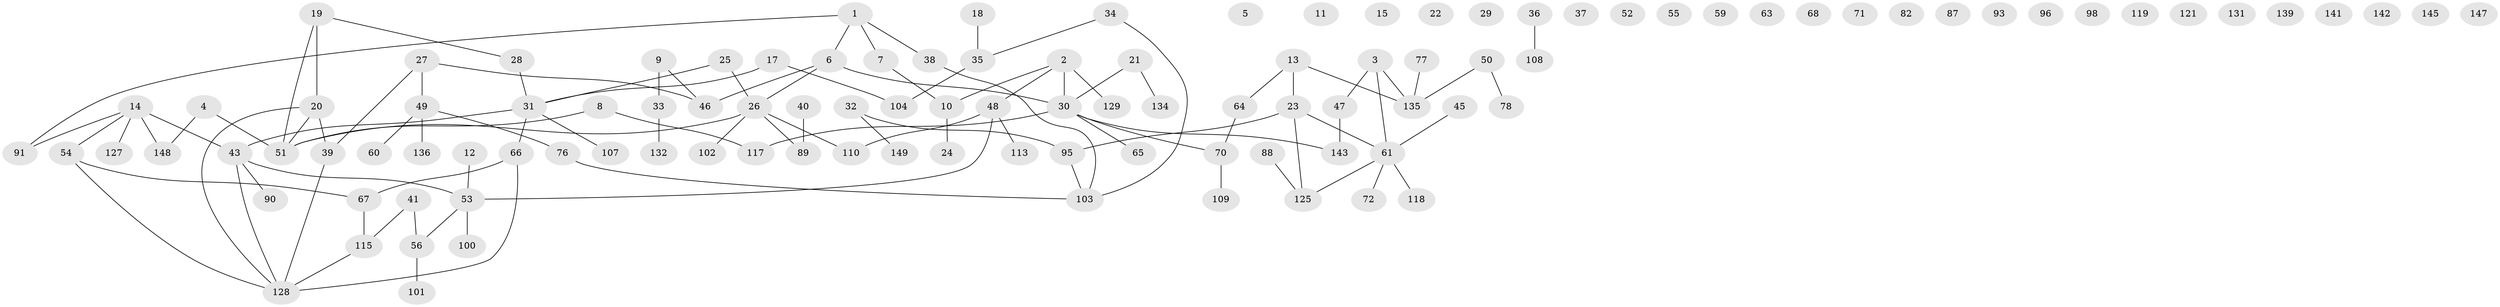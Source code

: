// original degree distribution, {3: 0.20134228187919462, 2: 0.2684563758389262, 0: 0.1610738255033557, 1: 0.24161073825503357, 4: 0.08053691275167785, 6: 0.020134228187919462, 5: 0.026845637583892617}
// Generated by graph-tools (version 1.1) at 2025/41/03/06/25 10:41:24]
// undirected, 110 vertices, 105 edges
graph export_dot {
graph [start="1"]
  node [color=gray90,style=filled];
  1 [super="+44"];
  2 [super="+16"];
  3 [super="+75"];
  4;
  5;
  6 [super="+140"];
  7;
  8 [super="+97"];
  9;
  10 [super="+81"];
  11;
  12;
  13;
  14 [super="+58"];
  15;
  17 [super="+62"];
  18;
  19 [super="+86"];
  20 [super="+84"];
  21;
  22;
  23 [super="+85"];
  24;
  25 [super="+112"];
  26 [super="+122"];
  27 [super="+73"];
  28;
  29;
  30 [super="+126"];
  31 [super="+92"];
  32 [super="+105"];
  33;
  34 [super="+99"];
  35 [super="+42"];
  36 [super="+111"];
  37;
  38;
  39 [super="+114"];
  40;
  41;
  43 [super="+106"];
  45;
  46 [super="+83"];
  47 [super="+133"];
  48 [super="+79"];
  49 [super="+130"];
  50 [super="+57"];
  51 [super="+74"];
  52;
  53 [super="+123"];
  54;
  55;
  56 [super="+94"];
  59;
  60;
  61 [super="+80"];
  63;
  64;
  65;
  66 [super="+69"];
  67 [super="+120"];
  68;
  70;
  71;
  72;
  76;
  77;
  78;
  82;
  87;
  88;
  89;
  90;
  91;
  93 [super="+146"];
  95 [super="+144"];
  96;
  98;
  100;
  101;
  102;
  103 [super="+124"];
  104;
  107;
  108;
  109;
  110;
  113;
  115 [super="+116"];
  117;
  118;
  119;
  121;
  125;
  127;
  128 [super="+137"];
  129;
  131;
  132;
  134;
  135 [super="+138"];
  136;
  139;
  141;
  142;
  143;
  145;
  147;
  148;
  149;
  1 -- 38;
  1 -- 91;
  1 -- 6;
  1 -- 7;
  2 -- 48;
  2 -- 129;
  2 -- 10;
  2 -- 30;
  3 -- 135 [weight=2];
  3 -- 61;
  3 -- 47;
  4 -- 51;
  4 -- 148;
  6 -- 30;
  6 -- 46;
  6 -- 26;
  7 -- 10;
  8 -- 51;
  8 -- 117;
  9 -- 33;
  9 -- 46;
  10 -- 24;
  12 -- 53;
  13 -- 23;
  13 -- 64;
  13 -- 135;
  14 -- 54;
  14 -- 91;
  14 -- 127;
  14 -- 43 [weight=2];
  14 -- 148;
  17 -- 104;
  17 -- 31;
  18 -- 35;
  19 -- 51;
  19 -- 20;
  19 -- 28;
  20 -- 128;
  20 -- 51;
  20 -- 39;
  21 -- 30;
  21 -- 134;
  23 -- 125;
  23 -- 61;
  23 -- 95;
  25 -- 31;
  25 -- 26;
  26 -- 102;
  26 -- 89;
  26 -- 110;
  26 -- 51;
  27 -- 46;
  27 -- 39;
  27 -- 49;
  28 -- 31;
  30 -- 70;
  30 -- 117;
  30 -- 65;
  30 -- 143;
  31 -- 66;
  31 -- 107;
  31 -- 43;
  32 -- 95;
  32 -- 149;
  33 -- 132;
  34 -- 103;
  34 -- 35;
  35 -- 104;
  36 -- 108;
  38 -- 103;
  39 -- 128;
  40 -- 89;
  41 -- 56;
  41 -- 115;
  43 -- 128;
  43 -- 53;
  43 -- 90;
  45 -- 61;
  47 -- 143;
  48 -- 110;
  48 -- 113;
  48 -- 53;
  49 -- 76;
  49 -- 136;
  49 -- 60;
  50 -- 78;
  50 -- 135;
  53 -- 100;
  53 -- 56;
  54 -- 128;
  54 -- 67;
  56 -- 101;
  61 -- 118;
  61 -- 125;
  61 -- 72;
  64 -- 70;
  66 -- 128;
  66 -- 67;
  67 -- 115;
  70 -- 109;
  76 -- 103;
  77 -- 135;
  88 -- 125;
  95 -- 103;
  115 -- 128;
}
